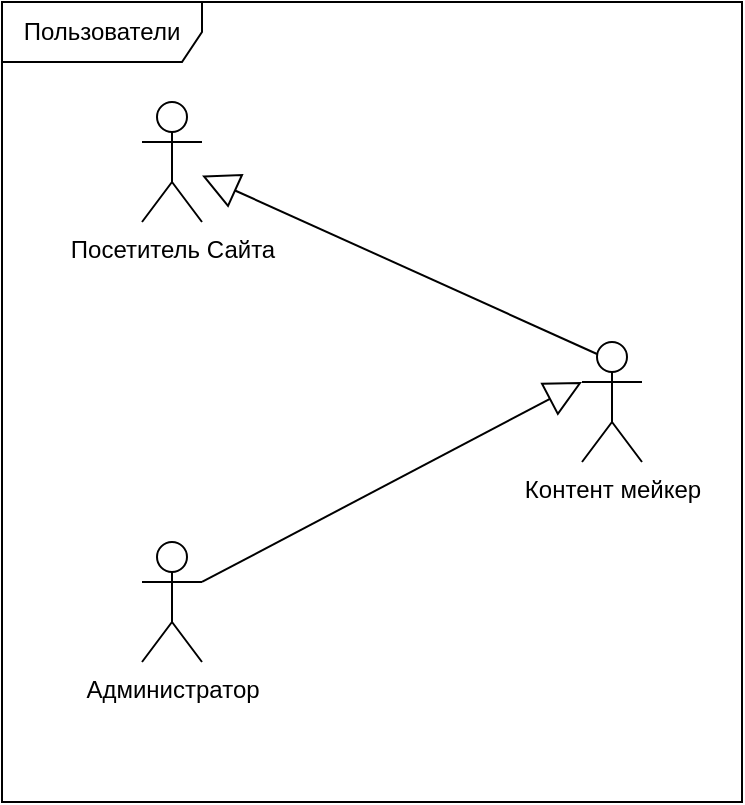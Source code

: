 <mxfile version="12.6.5" type="device" pages="4"><diagram id="7sag9_EVec1YAR4bq8ht" name="use case - все пользователи"><mxGraphModel dx="702" dy="754" grid="1" gridSize="10" guides="1" tooltips="1" connect="1" arrows="1" fold="1" page="1" pageScale="1" pageWidth="827" pageHeight="1169" math="0" shadow="0"><root><mxCell id="uaH3vYHhStMgjpe6GwTJ-0"/><mxCell id="uaH3vYHhStMgjpe6GwTJ-1" parent="uaH3vYHhStMgjpe6GwTJ-0"/><mxCell id="uaH3vYHhStMgjpe6GwTJ-2" value="Пользователи" style="shape=umlFrame;whiteSpace=wrap;html=1;width=100;height=30;" parent="uaH3vYHhStMgjpe6GwTJ-1" vertex="1"><mxGeometry x="160" y="50" width="370" height="400" as="geometry"/></mxCell><mxCell id="uaH3vYHhStMgjpe6GwTJ-3" value="Посетитель Сайта" style="shape=umlActor;verticalLabelPosition=bottom;labelBackgroundColor=#ffffff;verticalAlign=top;html=1;" parent="uaH3vYHhStMgjpe6GwTJ-1" vertex="1"><mxGeometry x="230" y="100" width="30" height="60" as="geometry"/></mxCell><mxCell id="uaH3vYHhStMgjpe6GwTJ-4" value="Контент мейкер" style="shape=umlActor;verticalLabelPosition=bottom;labelBackgroundColor=#ffffff;verticalAlign=top;html=1;" parent="uaH3vYHhStMgjpe6GwTJ-1" vertex="1"><mxGeometry x="450" y="220" width="30" height="60" as="geometry"/></mxCell><mxCell id="uaH3vYHhStMgjpe6GwTJ-5" value="Администратор" style="shape=umlActor;verticalLabelPosition=bottom;labelBackgroundColor=#ffffff;verticalAlign=top;html=1;" parent="uaH3vYHhStMgjpe6GwTJ-1" vertex="1"><mxGeometry x="230" y="320" width="30" height="60" as="geometry"/></mxCell><mxCell id="uaH3vYHhStMgjpe6GwTJ-7" value="" style="endArrow=block;endSize=16;endFill=0;html=1;exitX=0.25;exitY=0.1;exitDx=0;exitDy=0;exitPerimeter=0;" parent="uaH3vYHhStMgjpe6GwTJ-1" source="uaH3vYHhStMgjpe6GwTJ-4" target="uaH3vYHhStMgjpe6GwTJ-3" edge="1"><mxGeometry width="160" relative="1" as="geometry"><mxPoint x="380" y="150" as="sourcePoint"/><mxPoint x="540" y="150" as="targetPoint"/></mxGeometry></mxCell><mxCell id="uaH3vYHhStMgjpe6GwTJ-9" value="" style="endArrow=block;endSize=16;endFill=0;html=1;exitX=1;exitY=0.333;exitDx=0;exitDy=0;exitPerimeter=0;entryX=0;entryY=0.333;entryDx=0;entryDy=0;entryPerimeter=0;" parent="uaH3vYHhStMgjpe6GwTJ-1" source="uaH3vYHhStMgjpe6GwTJ-5" target="uaH3vYHhStMgjpe6GwTJ-4" edge="1"><mxGeometry width="160" relative="1" as="geometry"><mxPoint x="467.5" y="236.0" as="sourcePoint"/><mxPoint x="270" y="146.776" as="targetPoint"/></mxGeometry></mxCell></root></mxGraphModel></diagram><diagram id="Rg2SgpCzzoKtoqxdCBWv" name="use-case управление пользователями и профиль"><mxGraphModel dx="702" dy="754" grid="1" gridSize="10" guides="1" tooltips="1" connect="1" arrows="1" fold="1" page="1" pageScale="1" pageWidth="827" pageHeight="1169" math="0" shadow="0"><root><mxCell id="RWL1tEHO3AymceHqj9sf-0"/><mxCell id="RWL1tEHO3AymceHqj9sf-1" parent="RWL1tEHO3AymceHqj9sf-0"/><mxCell id="RWL1tEHO3AymceHqj9sf-2" value="Управление пользователями, профиль" style="shape=umlFrame;whiteSpace=wrap;html=1;width=200;height=30;" parent="RWL1tEHO3AymceHqj9sf-1" vertex="1"><mxGeometry x="30" y="70" width="660" height="540" as="geometry"/></mxCell><mxCell id="kvPZH91q6I3ltsc57Dy8-0" value="Контент мейкер" style="shape=umlActor;verticalLabelPosition=bottom;labelBackgroundColor=#ffffff;verticalAlign=top;html=1;" parent="RWL1tEHO3AymceHqj9sf-1" vertex="1"><mxGeometry x="150" y="240" width="30" height="60" as="geometry"/></mxCell><mxCell id="kvPZH91q6I3ltsc57Dy8-1" value="Сменить свой пароль" style="ellipse;whiteSpace=wrap;html=1;" parent="RWL1tEHO3AymceHqj9sf-1" vertex="1"><mxGeometry x="240" y="137.5" width="120" height="30" as="geometry"/></mxCell><mxCell id="kvPZH91q6I3ltsc57Dy8-2" value="Администратор" style="shape=umlActor;verticalLabelPosition=bottom;labelBackgroundColor=#ffffff;verticalAlign=top;html=1;" parent="RWL1tEHO3AymceHqj9sf-1" vertex="1"><mxGeometry x="390" y="230" width="30" height="60" as="geometry"/></mxCell><mxCell id="kvPZH91q6I3ltsc57Dy8-4" value="Посмотреть список учетных записей контент мейкеров" style="ellipse;whiteSpace=wrap;html=1;" parent="RWL1tEHO3AymceHqj9sf-1" vertex="1"><mxGeometry x="490" y="90" width="190" height="60" as="geometry"/></mxCell><mxCell id="kvPZH91q6I3ltsc57Dy8-6" value="Создать нового контент мейкера&lt;span style=&quot;color: rgba(0 , 0 , 0 , 0) ; font-family: monospace ; font-size: 0px ; white-space: nowrap&quot;&gt;%3CmxGraphModel%3E%3Croot%3E%3CmxCell%20id%3D%220%22%2F%3E%3CmxCell%20id%3D%221%22%20parent%3D%220%22%2F%3E%3CmxCell%20id%3D%222%22%20value%3D%22%D0%A1%D0%BC%D0%B5%D0%BD%D0%B8%D1%82%D1%8C%20%D0%BF%D0%B0%D1%80%D0%BE%D0%BB%D1%8C%20%D0%B4%D0%BB%D1%8F%20%D0%BA%D0%BE%D0%BD%D1%82%D0%B5%D0%BD%D1%82%20%D0%BC%D0%B5%D0%B9%D0%BA%D0%B5%D1%80%D0%B0%22%20style%3D%22ellipse%3BwhiteSpace%3Dwrap%3Bhtml%3D1%3B%22%20vertex%3D%221%22%20parent%3D%221%22%3E%3CmxGeometry%20x%3D%22570%22%20y%3D%22160%22%20width%3D%22140%22%20height%3D%2260%22%20as%3D%22geometry%22%2F%3E%3C%2FmxCell%3E%3C%2Froot%3E%3C%2FmxGraphModel%3E&lt;/span&gt;" style="ellipse;whiteSpace=wrap;html=1;" parent="RWL1tEHO3AymceHqj9sf-1" vertex="1"><mxGeometry x="540" y="160" width="140" height="60" as="geometry"/></mxCell><mxCell id="kvPZH91q6I3ltsc57Dy8-7" value="Удалить контент мейкера" style="ellipse;whiteSpace=wrap;html=1;" parent="RWL1tEHO3AymceHqj9sf-1" vertex="1"><mxGeometry x="540" y="230" width="140" height="60" as="geometry"/></mxCell><mxCell id="kvPZH91q6I3ltsc57Dy8-14" value="" style="endArrow=none;startArrow=none;endFill=0;startFill=0;endSize=8;startSize=10;html=1;exitX=1;exitY=0.333;exitDx=0;exitDy=0;exitPerimeter=0;entryX=0;entryY=0.5;entryDx=0;entryDy=0;" parent="RWL1tEHO3AymceHqj9sf-1" source="kvPZH91q6I3ltsc57Dy8-0" target="kvPZH91q6I3ltsc57Dy8-1" edge="1"><mxGeometry width="160" relative="1" as="geometry"><mxPoint x="50" y="329" as="sourcePoint"/><mxPoint x="210" y="329" as="targetPoint"/></mxGeometry></mxCell><mxCell id="kvPZH91q6I3ltsc57Dy8-15" value="" style="endArrow=none;startArrow=none;endFill=0;startFill=0;endSize=8;startSize=10;html=1;exitX=0;exitY=0.333;exitDx=0;exitDy=0;exitPerimeter=0;entryX=1;entryY=0.5;entryDx=0;entryDy=0;" parent="RWL1tEHO3AymceHqj9sf-1" source="kvPZH91q6I3ltsc57Dy8-2" target="kvPZH91q6I3ltsc57Dy8-1" edge="1"><mxGeometry width="160" relative="1" as="geometry"><mxPoint x="110" y="200" as="sourcePoint"/><mxPoint x="150" y="165" as="targetPoint"/></mxGeometry></mxCell><mxCell id="kvPZH91q6I3ltsc57Dy8-18" value="" style="endArrow=none;startArrow=none;endFill=0;startFill=0;endSize=8;startSize=10;html=1;entryX=1;entryY=0.333;entryDx=0;entryDy=0;entryPerimeter=0;exitX=0;exitY=0.5;exitDx=0;exitDy=0;" parent="RWL1tEHO3AymceHqj9sf-1" source="kvPZH91q6I3ltsc57Dy8-4" target="kvPZH91q6I3ltsc57Dy8-2" edge="1"><mxGeometry width="160" relative="1" as="geometry"><mxPoint x="423.25" y="148.103" as="sourcePoint"/><mxPoint x="340" y="220" as="targetPoint"/></mxGeometry></mxCell><mxCell id="kvPZH91q6I3ltsc57Dy8-19" value="" style="endArrow=none;startArrow=none;endFill=0;startFill=0;endSize=8;startSize=10;html=1;entryX=1;entryY=0.333;entryDx=0;entryDy=0;entryPerimeter=0;" parent="RWL1tEHO3AymceHqj9sf-1" source="kvPZH91q6I3ltsc57Dy8-6" target="kvPZH91q6I3ltsc57Dy8-2" edge="1"><mxGeometry width="160" relative="1" as="geometry"><mxPoint x="433.25" y="158.103" as="sourcePoint"/><mxPoint x="350" y="230" as="targetPoint"/></mxGeometry></mxCell><mxCell id="kvPZH91q6I3ltsc57Dy8-20" value="" style="endArrow=none;startArrow=none;endFill=0;startFill=0;endSize=8;startSize=10;html=1;entryX=1;entryY=0.333;entryDx=0;entryDy=0;entryPerimeter=0;" parent="RWL1tEHO3AymceHqj9sf-1" source="kvPZH91q6I3ltsc57Dy8-7" target="kvPZH91q6I3ltsc57Dy8-2" edge="1"><mxGeometry width="160" relative="1" as="geometry"><mxPoint x="443.25" y="168.103" as="sourcePoint"/><mxPoint x="360" y="240" as="targetPoint"/></mxGeometry></mxCell><mxCell id="GtunOXh7NX8aC8gjI8cR-0" value="Посмотреть свой профиль" style="ellipse;whiteSpace=wrap;html=1;" vertex="1" parent="RWL1tEHO3AymceHqj9sf-1"><mxGeometry x="50" y="125" width="100" height="55" as="geometry"/></mxCell><mxCell id="GtunOXh7NX8aC8gjI8cR-2" value="" style="endArrow=none;html=1;entryX=0;entryY=0.333;entryDx=0;entryDy=0;entryPerimeter=0;" edge="1" parent="RWL1tEHO3AymceHqj9sf-1" source="GtunOXh7NX8aC8gjI8cR-0" target="kvPZH91q6I3ltsc57Dy8-0"><mxGeometry width="50" height="50" relative="1" as="geometry"><mxPoint x="50" y="230" as="sourcePoint"/><mxPoint x="170" y="180" as="targetPoint"/><Array as="points"><mxPoint x="150" y="260"/></Array></mxGeometry></mxCell><mxCell id="TLaiNi4WJqH6UmN4VI_g-0" value="Клиент" style="shape=umlActor;verticalLabelPosition=bottom;labelBackgroundColor=#ffffff;verticalAlign=top;html=1;" vertex="1" parent="RWL1tEHO3AymceHqj9sf-1"><mxGeometry x="275" y="360" width="30" height="60" as="geometry"/></mxCell><mxCell id="TLaiNi4WJqH6UmN4VI_g-1" value="Авторизация" style="ellipse;whiteSpace=wrap;html=1;" vertex="1" parent="RWL1tEHO3AymceHqj9sf-1"><mxGeometry x="390" y="350" width="140" height="60" as="geometry"/></mxCell><mxCell id="TLaiNi4WJqH6UmN4VI_g-2" value="" style="endArrow=none;startArrow=none;endFill=0;startFill=0;endSize=8;startSize=10;html=1;exitX=1;exitY=0.333;exitDx=0;exitDy=0;exitPerimeter=0;entryX=0;entryY=0.5;entryDx=0;entryDy=0;" edge="1" parent="RWL1tEHO3AymceHqj9sf-1" source="TLaiNi4WJqH6UmN4VI_g-0" target="TLaiNi4WJqH6UmN4VI_g-1"><mxGeometry width="160" relative="1" as="geometry"><mxPoint x="190" y="270" as="sourcePoint"/><mxPoint x="230" y="175" as="targetPoint"/></mxGeometry></mxCell><mxCell id="TLaiNi4WJqH6UmN4VI_g-3" value="Выйти из системы" style="ellipse;whiteSpace=wrap;html=1;" vertex="1" parent="RWL1tEHO3AymceHqj9sf-1"><mxGeometry x="240" y="242.5" width="100" height="55" as="geometry"/></mxCell><mxCell id="TLaiNi4WJqH6UmN4VI_g-5" value="" style="endArrow=none;startArrow=none;endFill=0;startFill=0;endSize=8;startSize=10;html=1;" edge="1" parent="RWL1tEHO3AymceHqj9sf-1" target="TLaiNi4WJqH6UmN4VI_g-3"><mxGeometry width="160" relative="1" as="geometry"><mxPoint x="180" y="260" as="sourcePoint"/><mxPoint x="230" y="175" as="targetPoint"/></mxGeometry></mxCell><mxCell id="TLaiNi4WJqH6UmN4VI_g-6" value="" style="endArrow=none;startArrow=none;endFill=0;startFill=0;endSize=8;startSize=10;html=1;" edge="1" parent="RWL1tEHO3AymceHqj9sf-1" target="TLaiNi4WJqH6UmN4VI_g-3"><mxGeometry width="160" relative="1" as="geometry"><mxPoint x="390" y="250" as="sourcePoint"/><mxPoint x="325.04" y="189.01" as="targetPoint"/></mxGeometry></mxCell></root></mxGraphModel></diagram><diagram id="Fa021tBDOhZqGmCwtxYw" name="use-case Редактирование контента"><mxGraphModel dx="702" dy="754" grid="1" gridSize="10" guides="1" tooltips="1" connect="1" arrows="1" fold="1" page="1" pageScale="1" pageWidth="827" pageHeight="1169" math="0" shadow="0"><root><mxCell id="-NL3GvUuJpedG_YPH1IC-0"/><mxCell id="-NL3GvUuJpedG_YPH1IC-1" parent="-NL3GvUuJpedG_YPH1IC-0"/><mxCell id="-NL3GvUuJpedG_YPH1IC-2" value="&lt;span id=&quot;docs-internal-guid-9380a350-7fff-7bd0-4028-06f602008980&quot; style=&quot;font-family: &amp;#34;arial&amp;#34; ; background-color: transparent ; vertical-align: baseline ; white-space: pre-wrap&quot;&gt;&lt;font style=&quot;font-size: 13px&quot;&gt;Редактирование контента&lt;/font&gt;&lt;/span&gt;" style="shape=umlFrame;whiteSpace=wrap;html=1;width=180;height=20;" parent="-NL3GvUuJpedG_YPH1IC-1" vertex="1"><mxGeometry x="27" y="20" width="433" height="350" as="geometry"/></mxCell><mxCell id="-NL3GvUuJpedG_YPH1IC-3" value="Контент мейкер" style="shape=umlActor;verticalLabelPosition=bottom;labelBackgroundColor=#ffffff;verticalAlign=top;html=1;" parent="-NL3GvUuJpedG_YPH1IC-1" vertex="1"><mxGeometry x="210" y="150" width="30" height="60" as="geometry"/></mxCell><mxCell id="-NL3GvUuJpedG_YPH1IC-4" value="Написать новую новость" style="ellipse;whiteSpace=wrap;html=1;" parent="-NL3GvUuJpedG_YPH1IC-1" vertex="1"><mxGeometry x="40" y="110" width="120" height="50" as="geometry"/></mxCell><mxCell id="-NL3GvUuJpedG_YPH1IC-8" value="Добавить новый матч" style="ellipse;whiteSpace=wrap;html=1;" parent="-NL3GvUuJpedG_YPH1IC-1" vertex="1"><mxGeometry x="300" y="90" width="130" height="60" as="geometry"/></mxCell><mxCell id="-NL3GvUuJpedG_YPH1IC-9" value="Изменить матч" style="ellipse;whiteSpace=wrap;html=1;" parent="-NL3GvUuJpedG_YPH1IC-1" vertex="1"><mxGeometry x="270" y="270" width="130" height="60" as="geometry"/></mxCell><mxCell id="LlPkFVkZbTh0JfxobsjP-0" value="Удалить новость" style="ellipse;whiteSpace=wrap;html=1;" vertex="1" parent="-NL3GvUuJpedG_YPH1IC-1"><mxGeometry x="40" y="210" width="120" height="50" as="geometry"/></mxCell><mxCell id="LlPkFVkZbTh0JfxobsjP-1" value="Удалиь матч" style="ellipse;whiteSpace=wrap;html=1;" vertex="1" parent="-NL3GvUuJpedG_YPH1IC-1"><mxGeometry x="310" y="180" width="130" height="60" as="geometry"/></mxCell><mxCell id="LlPkFVkZbTh0JfxobsjP-6" value="" style="endArrow=none;html=1;exitX=1;exitY=0.5;exitDx=0;exitDy=0;entryX=0;entryY=0.333;entryDx=0;entryDy=0;entryPerimeter=0;" edge="1" parent="-NL3GvUuJpedG_YPH1IC-1" source="-NL3GvUuJpedG_YPH1IC-4" target="-NL3GvUuJpedG_YPH1IC-3"><mxGeometry width="50" height="50" relative="1" as="geometry"><mxPoint x="185" y="110" as="sourcePoint"/><mxPoint x="285" y="90" as="targetPoint"/></mxGeometry></mxCell><mxCell id="LlPkFVkZbTh0JfxobsjP-7" value="" style="endArrow=none;html=1;entryX=0;entryY=0.5;entryDx=0;entryDy=0;exitX=1;exitY=0.333;exitDx=0;exitDy=0;exitPerimeter=0;" edge="1" parent="-NL3GvUuJpedG_YPH1IC-1" source="-NL3GvUuJpedG_YPH1IC-3" target="-NL3GvUuJpedG_YPH1IC-8"><mxGeometry width="50" height="50" relative="1" as="geometry"><mxPoint x="185" y="110" as="sourcePoint"/><mxPoint x="285" y="90" as="targetPoint"/></mxGeometry></mxCell><mxCell id="LlPkFVkZbTh0JfxobsjP-8" value="" style="endArrow=none;html=1;entryX=0;entryY=0.5;entryDx=0;entryDy=0;" edge="1" parent="-NL3GvUuJpedG_YPH1IC-1" target="LlPkFVkZbTh0JfxobsjP-1"><mxGeometry width="50" height="50" relative="1" as="geometry"><mxPoint x="240" y="170" as="sourcePoint"/><mxPoint x="285" y="90" as="targetPoint"/></mxGeometry></mxCell><mxCell id="LlPkFVkZbTh0JfxobsjP-9" value="" style="endArrow=none;html=1;exitX=1;exitY=0.333;exitDx=0;exitDy=0;exitPerimeter=0;" edge="1" parent="-NL3GvUuJpedG_YPH1IC-1" source="-NL3GvUuJpedG_YPH1IC-3" target="-NL3GvUuJpedG_YPH1IC-9"><mxGeometry width="50" height="50" relative="1" as="geometry"><mxPoint x="185" y="110" as="sourcePoint"/><mxPoint x="285" y="90" as="targetPoint"/></mxGeometry></mxCell><mxCell id="LlPkFVkZbTh0JfxobsjP-10" value="" style="endArrow=none;html=1;entryX=0;entryY=0.333;entryDx=0;entryDy=0;entryPerimeter=0;" edge="1" parent="-NL3GvUuJpedG_YPH1IC-1" source="LlPkFVkZbTh0JfxobsjP-0" target="-NL3GvUuJpedG_YPH1IC-3"><mxGeometry width="50" height="50" relative="1" as="geometry"><mxPoint x="185" y="110" as="sourcePoint"/><mxPoint x="285" y="90" as="targetPoint"/></mxGeometry></mxCell></root></mxGraphModel></diagram><diagram id="8UMQCgQkh7ya2GqoxDir" name="use-case клиент"><mxGraphModel dx="702" dy="754" grid="1" gridSize="10" guides="1" tooltips="1" connect="1" arrows="1" fold="1" page="1" pageScale="1" pageWidth="827" pageHeight="1169" math="0" shadow="0"><root><mxCell id="4rdgP6mE7RniXBKH-6Yu-0"/><mxCell id="4rdgP6mE7RniXBKH-6Yu-1" parent="4rdgP6mE7RniXBKH-6Yu-0"/><mxCell id="TB_SZhhgLmrice8DLLcK-0" value="&lt;span id=&quot;docs-internal-guid-9380a350-7fff-7bd0-4028-06f602008980&quot; style=&quot;font-family: &amp;#34;arial&amp;#34; ; background-color: transparent ; vertical-align: baseline ; white-space: pre-wrap&quot;&gt;&lt;font style=&quot;font-size: 13px&quot;&gt;клиент&lt;/font&gt;&lt;/span&gt;" style="shape=umlFrame;whiteSpace=wrap;html=1;width=83;height=20;" vertex="1" parent="4rdgP6mE7RniXBKH-6Yu-1"><mxGeometry x="27" y="20" width="483" height="410" as="geometry"/></mxCell><mxCell id="TB_SZhhgLmrice8DLLcK-1" value="Клиент" style="shape=umlActor;verticalLabelPosition=bottom;labelBackgroundColor=#ffffff;verticalAlign=top;html=1;outlineConnect=0;" vertex="1" parent="4rdgP6mE7RniXBKH-6Yu-1"><mxGeometry x="240" y="180" width="30" height="60" as="geometry"/></mxCell><mxCell id="TB_SZhhgLmrice8DLLcK-4" value="Посмотреть список игроков" style="ellipse;whiteSpace=wrap;html=1;" vertex="1" parent="4rdgP6mE7RniXBKH-6Yu-1"><mxGeometry x="100" y="60" width="130" height="60" as="geometry"/></mxCell><mxCell id="TB_SZhhgLmrice8DLLcK-5" value="Посмотреть контактную информацию" style="ellipse;whiteSpace=wrap;html=1;" vertex="1" parent="4rdgP6mE7RniXBKH-6Yu-1"><mxGeometry x="50" y="160" width="130" height="70" as="geometry"/></mxCell><mxCell id="TB_SZhhgLmrice8DLLcK-6" value="Посмотреть историю клуба&lt;span style=&quot;color: rgba(0 , 0 , 0 , 0) ; font-family: monospace ; font-size: 0px ; white-space: nowrap&quot;&gt;%3CmxGraphModel%3E%3Croot%3E%3CmxCell%20id%3D%220%22%2F%3E%3CmxCell%20id%3D%221%22%20parent%3D%220%22%2F%3E%3CmxCell%20id%3D%222%22%20value%3D%22%D0%9F%D0%BE%D1%81%D0%BC%D0%BE%D1%82%D1%80%D0%B5%D1%82%D1%8C%20%D0%BA%D0%BE%D0%BD%D1%82%D0%B0%D0%BA%D1%82%D0%BD%D1%83%D1%8E%20%D0%B8%D0%BD%D1%84%D0%BE%D1%80%D0%BC%D0%B0%D1%86%D0%B8%D1%8E%22%20style%3D%22ellipse%3BwhiteSpace%3Dwrap%3Bhtml%3D1%3B%22%20vertex%3D%221%22%20parent%3D%221%22%3E%3CmxGeometry%20x%3D%2270%22%20y%3D%22220%22%20width%3D%22130%22%20height%3D%2270%22%20as%3D%22geometry%22%2F%3E%3C%2FmxCell%3E%3C%2Froot%3E%3C%2FmxGraphModel%3E&lt;/span&gt;" style="ellipse;whiteSpace=wrap;html=1;" vertex="1" parent="4rdgP6mE7RniXBKH-6Yu-1"><mxGeometry x="50" y="290" width="130" height="70" as="geometry"/></mxCell><mxCell id="TB_SZhhgLmrice8DLLcK-7" value="Посмотреть список матчей" style="ellipse;whiteSpace=wrap;html=1;" vertex="1" parent="4rdgP6mE7RniXBKH-6Yu-1"><mxGeometry x="340" y="200" width="130" height="70" as="geometry"/></mxCell><mxCell id="TB_SZhhgLmrice8DLLcK-8" value="Посмотреть список новости клуба" style="ellipse;whiteSpace=wrap;html=1;" vertex="1" parent="4rdgP6mE7RniXBKH-6Yu-1"><mxGeometry x="330" y="300" width="130" height="70" as="geometry"/></mxCell><mxCell id="TB_SZhhgLmrice8DLLcK-10" value="Посмотреть конкретную новость клуба" style="ellipse;whiteSpace=wrap;html=1;" vertex="1" parent="4rdgP6mE7RniXBKH-6Yu-1"><mxGeometry x="300" y="80" width="130" height="70" as="geometry"/></mxCell><mxCell id="TB_SZhhgLmrice8DLLcK-13" value="" style="endArrow=none;html=1;exitX=0;exitY=0.333;exitDx=0;exitDy=0;exitPerimeter=0;" edge="1" parent="4rdgP6mE7RniXBKH-6Yu-1" source="TB_SZhhgLmrice8DLLcK-1" target="TB_SZhhgLmrice8DLLcK-4"><mxGeometry width="50" height="50" relative="1" as="geometry"><mxPoint x="130" y="470" as="sourcePoint"/><mxPoint x="180" y="420" as="targetPoint"/></mxGeometry></mxCell><mxCell id="TB_SZhhgLmrice8DLLcK-14" value="" style="endArrow=none;html=1;exitX=1;exitY=0.333;exitDx=0;exitDy=0;exitPerimeter=0;entryX=0.031;entryY=0.643;entryDx=0;entryDy=0;entryPerimeter=0;" edge="1" parent="4rdgP6mE7RniXBKH-6Yu-1" source="TB_SZhhgLmrice8DLLcK-1" target="TB_SZhhgLmrice8DLLcK-10"><mxGeometry width="50" height="50" relative="1" as="geometry"><mxPoint x="250" y="210" as="sourcePoint"/><mxPoint x="194.511" y="128.617" as="targetPoint"/></mxGeometry></mxCell><mxCell id="TB_SZhhgLmrice8DLLcK-15" value="" style="endArrow=none;html=1;entryX=0;entryY=0.5;entryDx=0;entryDy=0;" edge="1" parent="4rdgP6mE7RniXBKH-6Yu-1" target="TB_SZhhgLmrice8DLLcK-7"><mxGeometry width="50" height="50" relative="1" as="geometry"><mxPoint x="270" y="200" as="sourcePoint"/><mxPoint x="204.511" y="138.617" as="targetPoint"/></mxGeometry></mxCell><mxCell id="TB_SZhhgLmrice8DLLcK-16" value="" style="endArrow=none;html=1;" edge="1" parent="4rdgP6mE7RniXBKH-6Yu-1" target="TB_SZhhgLmrice8DLLcK-8"><mxGeometry width="50" height="50" relative="1" as="geometry"><mxPoint x="270" y="200" as="sourcePoint"/><mxPoint x="350" y="245" as="targetPoint"/></mxGeometry></mxCell><mxCell id="TB_SZhhgLmrice8DLLcK-17" value="" style="endArrow=none;html=1;exitX=0;exitY=0.333;exitDx=0;exitDy=0;exitPerimeter=0;entryX=1;entryY=0.5;entryDx=0;entryDy=0;" edge="1" parent="4rdgP6mE7RniXBKH-6Yu-1" source="TB_SZhhgLmrice8DLLcK-1" target="TB_SZhhgLmrice8DLLcK-5"><mxGeometry width="50" height="50" relative="1" as="geometry"><mxPoint x="250" y="210" as="sourcePoint"/><mxPoint x="194.511" y="128.617" as="targetPoint"/></mxGeometry></mxCell><mxCell id="TB_SZhhgLmrice8DLLcK-18" value="" style="endArrow=none;html=1;" edge="1" parent="4rdgP6mE7RniXBKH-6Yu-1" target="TB_SZhhgLmrice8DLLcK-6"><mxGeometry width="50" height="50" relative="1" as="geometry"><mxPoint x="240" y="200" as="sourcePoint"/><mxPoint x="190" y="205" as="targetPoint"/></mxGeometry></mxCell></root></mxGraphModel></diagram></mxfile>